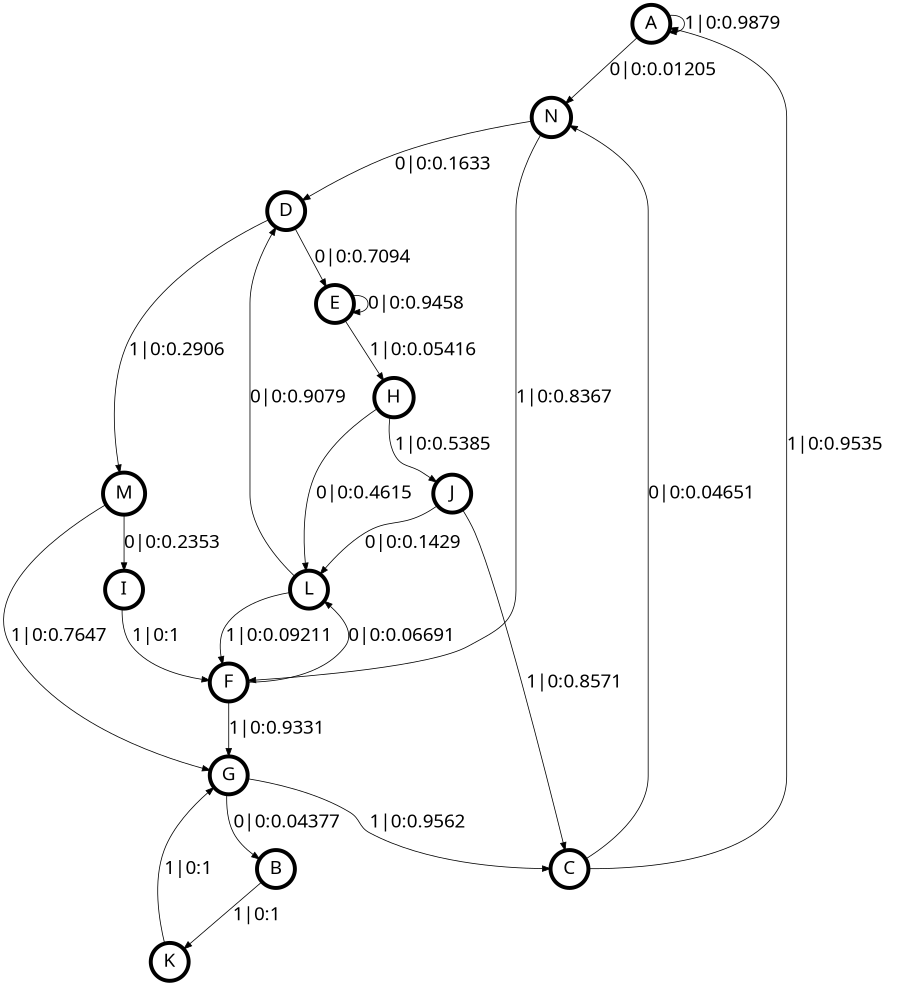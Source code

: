 digraph  {
size = "6,8.5";
ratio = "fill";
node
[shape = circle];
node [fontsize = 24];
node [penwidth = 5];
edge [fontsize = 24];
node [fontname = "CMU Serif Roman"];
graph [fontname = "CMU Serif Roman"];
edge [fontname = "CMU Serif Roman"];
A -> N [label = "0|0:0.01205  "];
A -> A [label = "1|0:0.9879   "];
B -> K [label = "1|0:1        "];
C -> N [label = "0|0:0.04651  "];
C -> A [label = "1|0:0.9535   "];
D -> E [label = "0|0:0.7094   "];
D -> M [label = "1|0:0.2906   "];
E -> E [label = "0|0:0.9458   "];
E -> H [label = "1|0:0.05416  "];
F -> L [label = "0|0:0.06691  "];
F -> G [label = "1|0:0.9331   "];
G -> B [label = "0|0:0.04377  "];
G -> C [label = "1|0:0.9562   "];
H -> L [label = "0|0:0.4615   "];
H -> J [label = "1|0:0.5385   "];
I -> F [label = "1|0:1        "];
J -> L [label = "0|0:0.1429   "];
J -> C [label = "1|0:0.8571   "];
K -> G [label = "1|0:1        "];
L -> D [label = "0|0:0.9079   "];
L -> F [label = "1|0:0.09211  "];
M -> I [label = "0|0:0.2353   "];
M -> G [label = "1|0:0.7647   "];
N -> D [label = "0|0:0.1633   "];
N -> F [label = "1|0:0.8367   "];
}